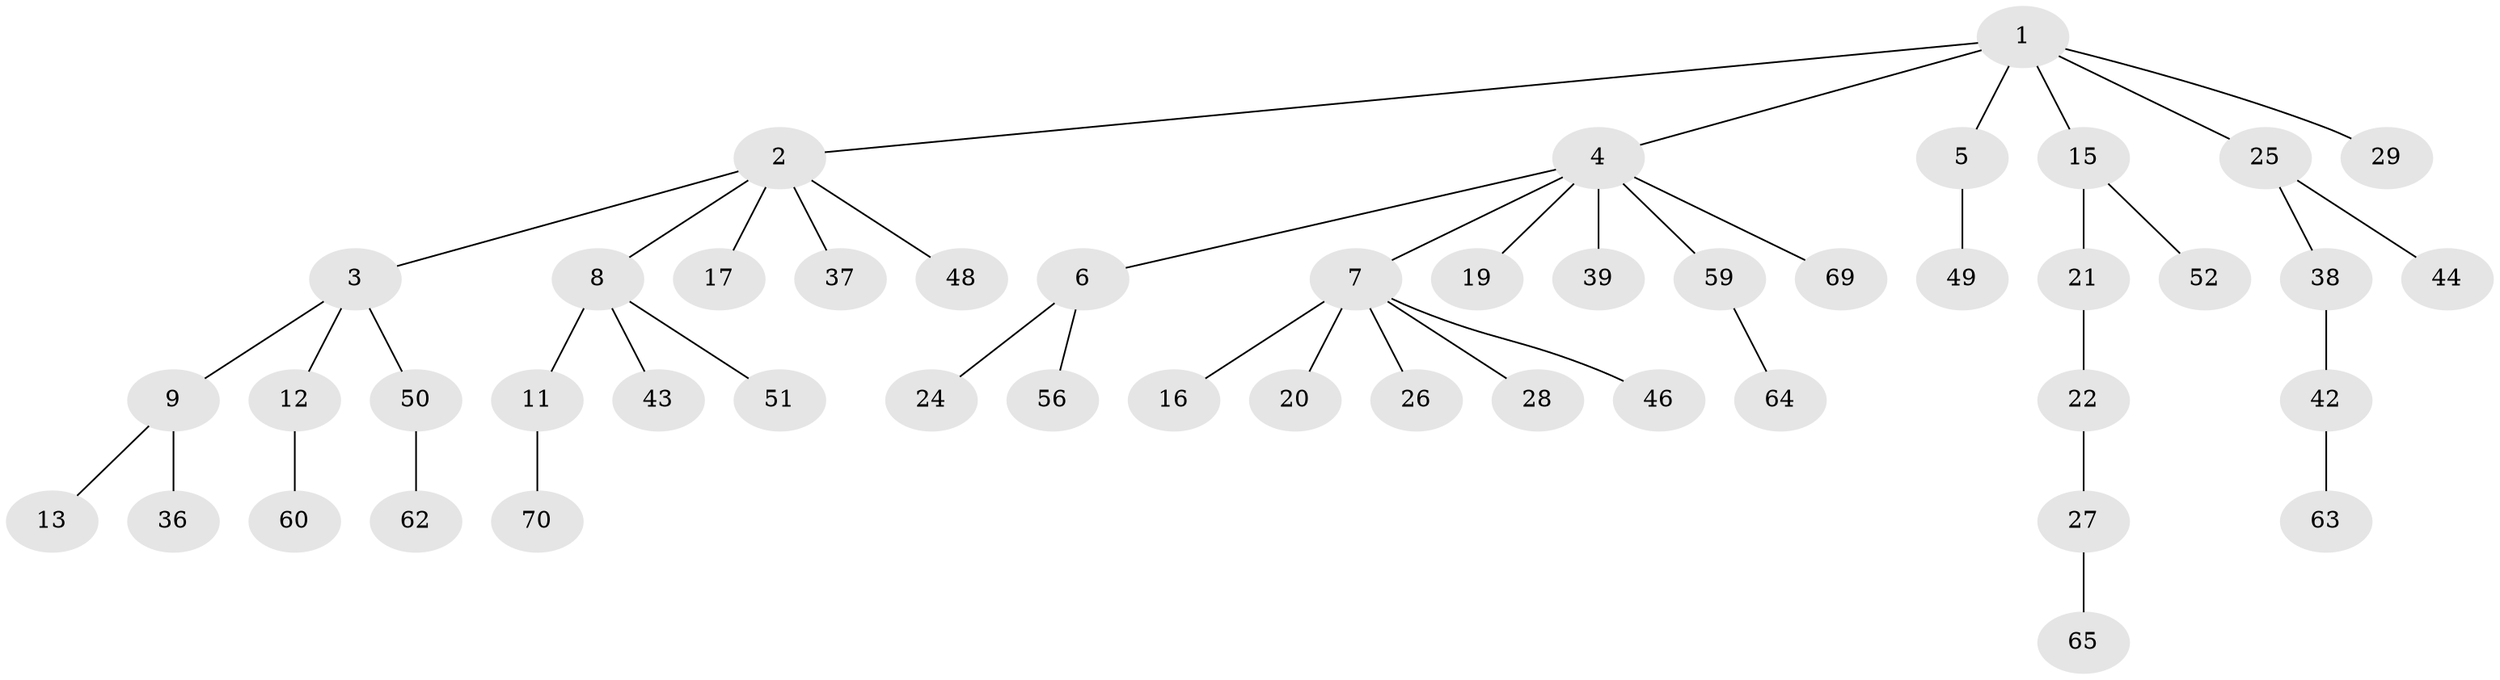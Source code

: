 // original degree distribution, {7: 0.02857142857142857, 6: 0.02857142857142857, 5: 0.02857142857142857, 3: 0.1, 4: 0.014285714285714285, 2: 0.3, 1: 0.5}
// Generated by graph-tools (version 1.1) at 2025/42/03/06/25 10:42:03]
// undirected, 47 vertices, 46 edges
graph export_dot {
graph [start="1"]
  node [color=gray90,style=filled];
  1 [super="+47"];
  2 [super="+33"];
  3 [super="+30"];
  4 [super="+53"];
  5 [super="+14"];
  6 [super="+55"];
  7 [super="+10"];
  8 [super="+41"];
  9 [super="+57"];
  11 [super="+31"];
  12 [super="+23"];
  13;
  15 [super="+18"];
  16;
  17;
  19 [super="+35"];
  20;
  21;
  22 [super="+32"];
  24;
  25;
  26 [super="+58"];
  27 [super="+45"];
  28 [super="+34"];
  29;
  36;
  37 [super="+54"];
  38 [super="+40"];
  39;
  42;
  43;
  44;
  46;
  48;
  49;
  50 [super="+61"];
  51;
  52;
  56;
  59;
  60;
  62;
  63 [super="+68"];
  64 [super="+67"];
  65 [super="+66"];
  69;
  70;
  1 -- 2;
  1 -- 4;
  1 -- 5;
  1 -- 15;
  1 -- 25;
  1 -- 29;
  2 -- 3;
  2 -- 8;
  2 -- 17;
  2 -- 48;
  2 -- 37;
  3 -- 9;
  3 -- 12;
  3 -- 50;
  4 -- 6;
  4 -- 7;
  4 -- 19;
  4 -- 39;
  4 -- 59;
  4 -- 69;
  5 -- 49;
  6 -- 24;
  6 -- 56;
  7 -- 16;
  7 -- 20;
  7 -- 26;
  7 -- 46;
  7 -- 28;
  8 -- 11;
  8 -- 43;
  8 -- 51;
  9 -- 13;
  9 -- 36;
  11 -- 70;
  12 -- 60;
  15 -- 52;
  15 -- 21;
  21 -- 22;
  22 -- 27;
  25 -- 38;
  25 -- 44;
  27 -- 65;
  38 -- 42;
  42 -- 63;
  50 -- 62;
  59 -- 64;
}
